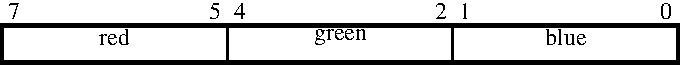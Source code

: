 pen my_pen = TimesRoman()+2+fontsize(12);
defaultpen(my_pen);

size(12cm, 0);

draw((0,0)--(0,1)--(18,1)--(18,0)--cycle);
draw((12,0)--(12,1), linewidth(1));
draw((6,0)--(6,1), linewidth(1));

label("7", (0,1), NE);
label("5", (6,1), NW);
label("4", (6,1), NE);
label("2", (12,1), NW);
label("1", (12,1), NE);
label("0", (18,1), NW);

label("red", (0,0)--(6,0), 2N);
label("green", (6,0)--(12,0), 2N);
label("blue", (12,0)--(18,0), 2N);

